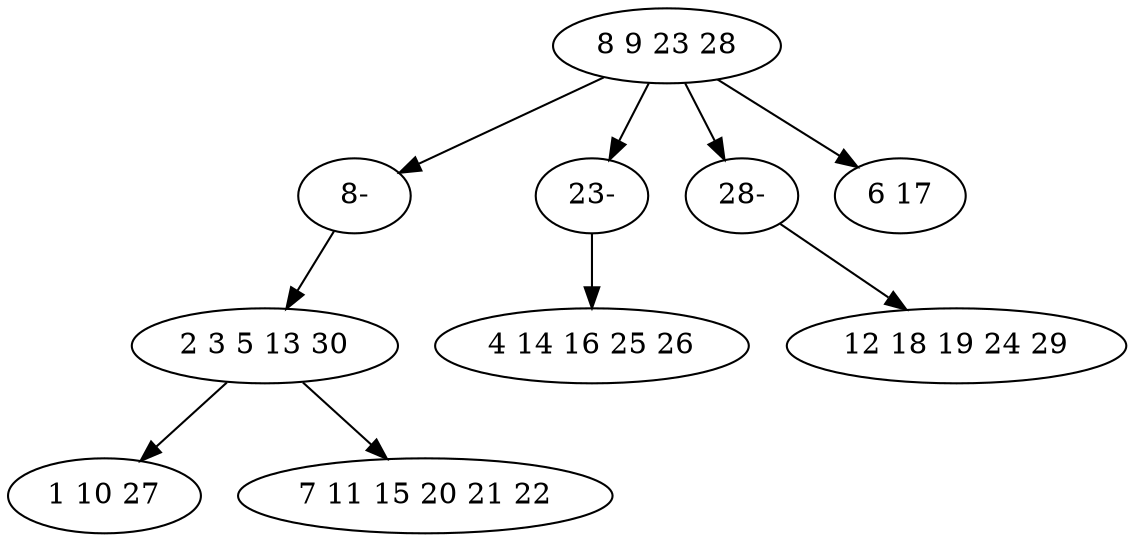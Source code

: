digraph true_tree {
	"0" -> "8"
	"0" -> "9"
	"1" -> "3"
	"0" -> "7"
	"0" -> "5"
	"1" -> "6"
	"7" -> "4"
	"8" -> "1"
	"9" -> "2"
	"0" [label="8 9 23 28"];
	"1" [label="2 3 5 13 30"];
	"2" [label="4 14 16 25 26"];
	"3" [label="1 10 27"];
	"4" [label="12 18 19 24 29"];
	"5" [label="6 17"];
	"6" [label="7 11 15 20 21 22"];
	"7" [label="28-"];
	"8" [label="8-"];
	"9" [label="23-"];
}

